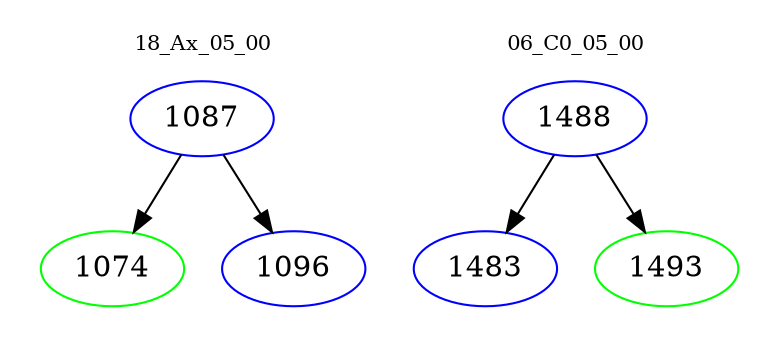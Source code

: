 digraph{
subgraph cluster_0 {
color = white
label = "18_Ax_05_00";
fontsize=10;
T0_1087 [label="1087", color="blue"]
T0_1087 -> T0_1074 [color="black"]
T0_1074 [label="1074", color="green"]
T0_1087 -> T0_1096 [color="black"]
T0_1096 [label="1096", color="blue"]
}
subgraph cluster_1 {
color = white
label = "06_C0_05_00";
fontsize=10;
T1_1488 [label="1488", color="blue"]
T1_1488 -> T1_1483 [color="black"]
T1_1483 [label="1483", color="blue"]
T1_1488 -> T1_1493 [color="black"]
T1_1493 [label="1493", color="green"]
}
}
